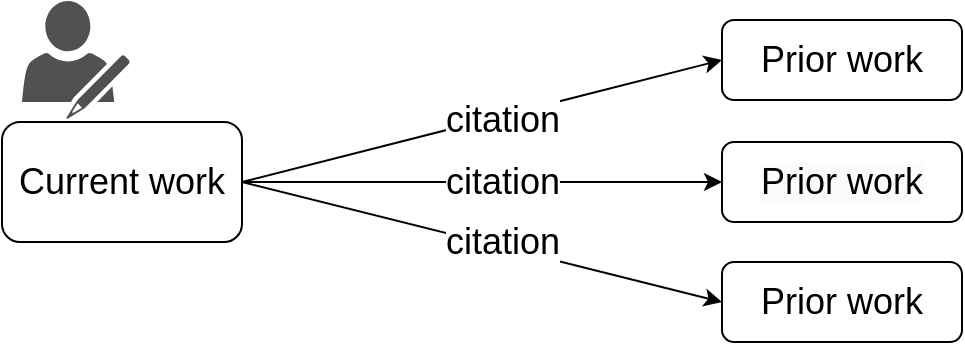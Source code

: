 <mxfile version="24.7.6" pages="4">
  <diagram name="citation" id="4z_1C0ZYD0ua0qC-1658">
    <mxGraphModel dx="1211" dy="622" grid="1" gridSize="10" guides="1" tooltips="1" connect="1" arrows="1" fold="1" page="1" pageScale="1" pageWidth="1169" pageHeight="827" math="0" shadow="0">
      <root>
        <mxCell id="0" />
        <mxCell id="1" parent="0" />
        <mxCell id="R0zG3lId0V-XjDuTrcbh-8" value="Current work" style="rounded=1;whiteSpace=wrap;html=1;fontSize=18;" parent="1" vertex="1">
          <mxGeometry x="60" y="120" width="120" height="60" as="geometry" />
        </mxCell>
        <mxCell id="R0zG3lId0V-XjDuTrcbh-9" value="Prior work" style="rounded=1;whiteSpace=wrap;html=1;fontSize=18;" parent="1" vertex="1">
          <mxGeometry x="420" y="190" width="120" height="40" as="geometry" />
        </mxCell>
        <mxCell id="R0zG3lId0V-XjDuTrcbh-10" value="&lt;span style=&quot;color: rgb(0, 0, 0); font-family: Helvetica; font-size: 18px; font-style: normal; font-variant-ligatures: normal; font-variant-caps: normal; font-weight: 400; letter-spacing: normal; orphans: 2; text-align: center; text-indent: 0px; text-transform: none; widows: 2; word-spacing: 0px; -webkit-text-stroke-width: 0px; white-space: normal; background-color: rgb(251, 251, 251); text-decoration-thickness: initial; text-decoration-style: initial; text-decoration-color: initial; float: none; display: inline !important;&quot;&gt;Prior work&lt;/span&gt;" style="rounded=1;whiteSpace=wrap;html=1;fontSize=18;" parent="1" vertex="1">
          <mxGeometry x="420" y="130" width="120" height="40" as="geometry" />
        </mxCell>
        <mxCell id="R0zG3lId0V-XjDuTrcbh-11" value="Prior work" style="rounded=1;whiteSpace=wrap;html=1;fontSize=18;" parent="1" vertex="1">
          <mxGeometry x="420" y="69" width="120" height="40" as="geometry" />
        </mxCell>
        <mxCell id="R0zG3lId0V-XjDuTrcbh-12" value="" style="endArrow=classic;html=1;rounded=0;exitX=1;exitY=0.5;exitDx=0;exitDy=0;entryX=0;entryY=0.5;entryDx=0;entryDy=0;fontSize=18;" parent="1" source="R0zG3lId0V-XjDuTrcbh-8" target="R0zG3lId0V-XjDuTrcbh-11" edge="1">
          <mxGeometry relative="1" as="geometry">
            <mxPoint x="510" y="250" as="sourcePoint" />
            <mxPoint x="610" y="250" as="targetPoint" />
          </mxGeometry>
        </mxCell>
        <mxCell id="R0zG3lId0V-XjDuTrcbh-13" value="citation" style="edgeLabel;resizable=0;html=1;;align=center;verticalAlign=middle;fontSize=18;rotation=0;" parent="R0zG3lId0V-XjDuTrcbh-12" connectable="0" vertex="1">
          <mxGeometry relative="1" as="geometry">
            <mxPoint x="10" y="-1" as="offset" />
          </mxGeometry>
        </mxCell>
        <mxCell id="R0zG3lId0V-XjDuTrcbh-15" value="" style="endArrow=classic;html=1;rounded=0;exitX=1;exitY=0.5;exitDx=0;exitDy=0;fontSize=18;" parent="1" source="R0zG3lId0V-XjDuTrcbh-8" target="R0zG3lId0V-XjDuTrcbh-10" edge="1">
          <mxGeometry relative="1" as="geometry">
            <mxPoint x="710" y="290" as="sourcePoint" />
            <mxPoint x="1065" y="280" as="targetPoint" />
          </mxGeometry>
        </mxCell>
        <mxCell id="R0zG3lId0V-XjDuTrcbh-16" value="citation" style="edgeLabel;resizable=0;html=1;;align=center;verticalAlign=middle;fontSize=18;" parent="R0zG3lId0V-XjDuTrcbh-15" connectable="0" vertex="1">
          <mxGeometry relative="1" as="geometry">
            <mxPoint x="10" as="offset" />
          </mxGeometry>
        </mxCell>
        <mxCell id="R0zG3lId0V-XjDuTrcbh-18" value="" style="endArrow=classic;html=1;rounded=0;exitX=1;exitY=0.5;exitDx=0;exitDy=0;entryX=0;entryY=0.5;entryDx=0;entryDy=0;fontSize=18;" parent="1" source="R0zG3lId0V-XjDuTrcbh-8" target="R0zG3lId0V-XjDuTrcbh-9" edge="1">
          <mxGeometry relative="1" as="geometry">
            <mxPoint x="200" y="170" as="sourcePoint" />
            <mxPoint x="450" y="190" as="targetPoint" />
          </mxGeometry>
        </mxCell>
        <mxCell id="R0zG3lId0V-XjDuTrcbh-19" value="citation" style="edgeLabel;resizable=0;html=1;;align=center;verticalAlign=middle;fontSize=18;rotation=0;" parent="R0zG3lId0V-XjDuTrcbh-18" connectable="0" vertex="1">
          <mxGeometry relative="1" as="geometry">
            <mxPoint x="10" as="offset" />
          </mxGeometry>
        </mxCell>
        <mxCell id="R0zG3lId0V-XjDuTrcbh-22" value="" style="sketch=0;pointerEvents=1;shadow=0;dashed=0;html=1;strokeColor=none;fillColor=#505050;labelPosition=center;verticalLabelPosition=bottom;verticalAlign=top;outlineConnect=0;align=center;shape=mxgraph.office.users.writer;" parent="1" vertex="1">
          <mxGeometry x="70" y="59.5" width="54" height="59" as="geometry" />
        </mxCell>
      </root>
    </mxGraphModel>
  </diagram>
  <diagram id="TtdVv1HJHLfcyKR2yg6h" name="citation-2">
    <mxGraphModel dx="1211" dy="1449" grid="1" gridSize="10" guides="1" tooltips="1" connect="1" arrows="1" fold="1" page="1" pageScale="1" pageWidth="1169" pageHeight="827" math="0" shadow="0">
      <root>
        <mxCell id="0" />
        <mxCell id="1" parent="0" />
        <mxCell id="oC4DnXtgayPT7bZELjzE-1" value="Current work" style="rounded=1;whiteSpace=wrap;html=1;fontSize=18;" vertex="1" parent="1">
          <mxGeometry x="60" y="120" width="120" height="60" as="geometry" />
        </mxCell>
        <mxCell id="oC4DnXtgayPT7bZELjzE-2" value="&lt;font color=&quot;#004c99&quot;&gt;Prior work&lt;/font&gt;" style="rounded=1;whiteSpace=wrap;html=1;fontSize=18;" vertex="1" parent="1">
          <mxGeometry x="420" y="190" width="120" height="40" as="geometry" />
        </mxCell>
        <mxCell id="oC4DnXtgayPT7bZELjzE-3" value="&lt;span style=&quot;color: rgb(0, 0, 0); font-family: Helvetica; font-size: 18px; font-style: normal; font-variant-ligatures: normal; font-variant-caps: normal; font-weight: 400; letter-spacing: normal; orphans: 2; text-align: center; text-indent: 0px; text-transform: none; widows: 2; word-spacing: 0px; -webkit-text-stroke-width: 0px; white-space: normal; background-color: rgb(251, 251, 251); text-decoration-thickness: initial; text-decoration-style: initial; text-decoration-color: initial; float: none; display: inline !important;&quot;&gt;Prior work&lt;/span&gt;" style="rounded=1;whiteSpace=wrap;html=1;fontSize=18;" vertex="1" parent="1">
          <mxGeometry x="420" y="130" width="120" height="40" as="geometry" />
        </mxCell>
        <mxCell id="oC4DnXtgayPT7bZELjzE-4" value="&lt;font color=&quot;#990000&quot;&gt;Prior work&amp;nbsp;&lt;/font&gt;" style="rounded=1;whiteSpace=wrap;html=1;fontSize=18;" vertex="1" parent="1">
          <mxGeometry x="420" y="69" width="120" height="40" as="geometry" />
        </mxCell>
        <mxCell id="oC4DnXtgayPT7bZELjzE-5" value="" style="endArrow=classic;html=1;rounded=0;exitX=1;exitY=0.5;exitDx=0;exitDy=0;entryX=0;entryY=0.5;entryDx=0;entryDy=0;fontSize=18;strokeColor=#000000;" edge="1" parent="1" source="oC4DnXtgayPT7bZELjzE-1" target="oC4DnXtgayPT7bZELjzE-4">
          <mxGeometry relative="1" as="geometry">
            <mxPoint x="510" y="250" as="sourcePoint" />
            <mxPoint x="610" y="250" as="targetPoint" />
          </mxGeometry>
        </mxCell>
        <mxCell id="oC4DnXtgayPT7bZELjzE-6" value="citation" style="edgeLabel;resizable=0;html=1;;align=center;verticalAlign=middle;fontSize=18;rotation=0;" connectable="0" vertex="1" parent="oC4DnXtgayPT7bZELjzE-5">
          <mxGeometry relative="1" as="geometry">
            <mxPoint x="10" y="-1" as="offset" />
          </mxGeometry>
        </mxCell>
        <mxCell id="oC4DnXtgayPT7bZELjzE-7" value="" style="endArrow=classic;html=1;rounded=0;exitX=1;exitY=0.5;exitDx=0;exitDy=0;fontSize=18;" edge="1" parent="1" source="oC4DnXtgayPT7bZELjzE-1" target="oC4DnXtgayPT7bZELjzE-3">
          <mxGeometry relative="1" as="geometry">
            <mxPoint x="710" y="290" as="sourcePoint" />
            <mxPoint x="1065" y="280" as="targetPoint" />
          </mxGeometry>
        </mxCell>
        <mxCell id="oC4DnXtgayPT7bZELjzE-8" value="citation" style="edgeLabel;resizable=0;html=1;;align=center;verticalAlign=middle;fontSize=18;" connectable="0" vertex="1" parent="oC4DnXtgayPT7bZELjzE-7">
          <mxGeometry relative="1" as="geometry">
            <mxPoint x="10" as="offset" />
          </mxGeometry>
        </mxCell>
        <mxCell id="oC4DnXtgayPT7bZELjzE-9" value="" style="endArrow=classic;html=1;rounded=0;exitX=1;exitY=0.5;exitDx=0;exitDy=0;entryX=0;entryY=0.5;entryDx=0;entryDy=0;fontSize=18;" edge="1" parent="1" source="oC4DnXtgayPT7bZELjzE-1" target="oC4DnXtgayPT7bZELjzE-2">
          <mxGeometry relative="1" as="geometry">
            <mxPoint x="200" y="170" as="sourcePoint" />
            <mxPoint x="450" y="190" as="targetPoint" />
          </mxGeometry>
        </mxCell>
        <mxCell id="oC4DnXtgayPT7bZELjzE-10" value="citation" style="edgeLabel;resizable=0;html=1;;align=center;verticalAlign=middle;fontSize=18;rotation=0;" connectable="0" vertex="1" parent="oC4DnXtgayPT7bZELjzE-9">
          <mxGeometry relative="1" as="geometry">
            <mxPoint x="10" as="offset" />
          </mxGeometry>
        </mxCell>
        <mxCell id="oC4DnXtgayPT7bZELjzE-11" value="" style="sketch=0;pointerEvents=1;shadow=0;dashed=0;html=1;strokeColor=none;fillColor=#505050;labelPosition=center;verticalLabelPosition=bottom;verticalAlign=top;outlineConnect=0;align=center;shape=mxgraph.office.users.writer;" vertex="1" parent="1">
          <mxGeometry x="70" y="59.5" width="54" height="59" as="geometry" />
        </mxCell>
        <mxCell id="oC4DnXtgayPT7bZELjzE-12" value="Oh, &lt;font color=&quot;#990000&quot;&gt;their result&lt;/font&gt; is aligned with mine." style="whiteSpace=wrap;html=1;shape=mxgraph.basic.cloud_callout;rotation=-15;strokeColor=#000000;" vertex="1" parent="1">
          <mxGeometry x="249.93" y="-11.56" width="150" height="99" as="geometry" />
        </mxCell>
        <mxCell id="oC4DnXtgayPT7bZELjzE-17" value="" style="whiteSpace=wrap;html=1;shape=mxgraph.basic.cloud_callout;rotation=-170;flipH=1;" vertex="1" parent="1">
          <mxGeometry x="214.93" y="190" width="150" height="99" as="geometry" />
        </mxCell>
        <mxCell id="oC4DnXtgayPT7bZELjzE-19" value="I used &lt;font color=&quot;#004c99&quot;&gt;their model&lt;/font&gt;&amp;nbsp;&lt;div style=&quot;text-wrap: nowrap;&quot;&gt;&lt;span style=&quot;text-wrap: wrap;&quot;&gt;in my study.&lt;/span&gt;&lt;/div&gt;" style="text;html=1;align=center;verticalAlign=middle;whiteSpace=wrap;rounded=0;rotation=15;" vertex="1" parent="1">
          <mxGeometry x="197.43" y="220" width="185" height="60" as="geometry" />
        </mxCell>
      </root>
    </mxGraphModel>
  </diagram>
  <diagram id="1en5_sJ0fhrxuzCgWYMv" name="diversity">
    <mxGraphModel dx="1210" dy="624" grid="1" gridSize="10" guides="1" tooltips="1" connect="1" arrows="1" fold="1" page="1" pageScale="1" pageWidth="1169" pageHeight="827" math="0" shadow="0">
      <root>
        <mxCell id="0" />
        <mxCell id="1" parent="0" />
        <mxCell id="xrYIoZwGSTPGBEzijvGp-1" value="&lt;b&gt;&lt;font style=&quot;font-size: 15px;&quot;&gt;34 findings&lt;/font&gt;&lt;/b&gt;" style="rounded=1;whiteSpace=wrap;html=1;" vertex="1" parent="1">
          <mxGeometry x="20" y="240" width="170" height="70" as="geometry" />
        </mxCell>
        <mxCell id="xrYIoZwGSTPGBEzijvGp-2" value="&lt;font style=&quot;font-size: 15px;&quot;&gt;Paul et al. (1963).&amp;nbsp;&lt;/font&gt;&lt;div style=&quot;font-size: 15px;&quot;&gt;&lt;font style=&quot;font-size: 15px;&quot;&gt;A longitudinal study of coronary heart disease. &lt;i style=&quot;&quot;&gt;Circulation, 28&lt;/i&gt;, 20–31.&lt;/font&gt;&lt;/div&gt;" style="text;html=1;align=left;verticalAlign=middle;whiteSpace=wrap;rounded=0;" vertex="1" parent="1">
          <mxGeometry x="20" y="150" width="170" height="100" as="geometry" />
        </mxCell>
        <mxCell id="xrYIoZwGSTPGBEzijvGp-5" value="&lt;b&gt;&lt;font style=&quot;font-size: 15px;&quot;&gt;18 of the 34 findings&lt;/font&gt;&lt;/b&gt;" style="rounded=1;whiteSpace=wrap;html=1;" vertex="1" parent="1">
          <mxGeometry x="210" y="240" width="120" height="70" as="geometry" />
        </mxCell>
        <mxCell id="xrYIoZwGSTPGBEzijvGp-7" value="&lt;font style=&quot;font-size: 15px;&quot;&gt;Citing Paper 1&lt;/font&gt;" style="rounded=1;whiteSpace=wrap;html=1;" vertex="1" parent="1">
          <mxGeometry x="470" y="60" width="130" height="90" as="geometry" />
        </mxCell>
        <mxCell id="xrYIoZwGSTPGBEzijvGp-8" value="&lt;font style=&quot;font-size: 15px;&quot;&gt;Citing Paper 2&lt;/font&gt;" style="rounded=1;whiteSpace=wrap;html=1;" vertex="1" parent="1">
          <mxGeometry x="470" y="180" width="130" height="90" as="geometry" />
        </mxCell>
        <mxCell id="xrYIoZwGSTPGBEzijvGp-9" value="&lt;font style=&quot;font-size: 15px;&quot;&gt;&lt;i&gt;85 Citing Papers&lt;/i&gt;&lt;/font&gt;" style="rounded=1;whiteSpace=wrap;html=1;" vertex="1" parent="1">
          <mxGeometry x="470" y="340" width="130" height="100" as="geometry" />
        </mxCell>
        <mxCell id="xrYIoZwGSTPGBEzijvGp-10" value="&lt;font style=&quot;font-size: 15px;&quot;&gt;Citing Paper 343&lt;/font&gt;" style="rounded=1;whiteSpace=wrap;html=1;" vertex="1" parent="1">
          <mxGeometry x="470" y="510" width="130" height="40" as="geometry" />
        </mxCell>
        <mxCell id="xrYIoZwGSTPGBEzijvGp-11" value="&lt;b&gt;&lt;font style=&quot;font-size: 15px;&quot;&gt;343 Citing Papers&lt;/font&gt;&lt;/b&gt;" style="text;html=1;align=center;verticalAlign=middle;resizable=0;points=[];autosize=1;strokeColor=none;fillColor=none;" vertex="1" parent="1">
          <mxGeometry x="460" y="30" width="150" height="30" as="geometry" />
        </mxCell>
        <mxCell id="xrYIoZwGSTPGBEzijvGp-12" value="&lt;font style=&quot;font-size: 17px;&quot;&gt;&lt;b&gt;.&lt;/b&gt;&lt;/font&gt;&lt;div style=&quot;font-size: 17px;&quot;&gt;&lt;font style=&quot;font-size: 17px;&quot;&gt;&lt;b&gt;.&lt;/b&gt;&lt;/font&gt;&lt;/div&gt;&lt;div style=&quot;font-size: 17px;&quot;&gt;&lt;font style=&quot;font-size: 17px;&quot;&gt;&lt;b&gt;.&lt;/b&gt;&lt;/font&gt;&lt;/div&gt;" style="text;html=1;align=center;verticalAlign=middle;resizable=0;points=[];autosize=1;strokeColor=none;fillColor=none;" vertex="1" parent="1">
          <mxGeometry x="520" y="440" width="30" height="70" as="geometry" />
        </mxCell>
        <mxCell id="xrYIoZwGSTPGBEzijvGp-13" value="&lt;font style=&quot;font-size: 17px;&quot;&gt;&lt;b&gt;.&lt;/b&gt;&lt;/font&gt;&lt;div style=&quot;font-size: 17px;&quot;&gt;&lt;font style=&quot;font-size: 17px;&quot;&gt;&lt;b&gt;.&lt;/b&gt;&lt;/font&gt;&lt;/div&gt;&lt;div style=&quot;font-size: 17px;&quot;&gt;&lt;font style=&quot;font-size: 17px;&quot;&gt;&lt;b&gt;.&lt;/b&gt;&lt;/font&gt;&lt;/div&gt;" style="text;html=1;align=center;verticalAlign=middle;resizable=0;points=[];autosize=1;strokeColor=none;fillColor=none;" vertex="1" parent="1">
          <mxGeometry x="520" y="270" width="30" height="70" as="geometry" />
        </mxCell>
        <mxCell id="xrYIoZwGSTPGBEzijvGp-18" value="" style="endArrow=none;html=1;rounded=0;exitX=1;exitY=0.5;exitDx=0;exitDy=0;entryX=0;entryY=0.5;entryDx=0;entryDy=0;" edge="1" parent="1" source="xrYIoZwGSTPGBEzijvGp-1" target="xrYIoZwGSTPGBEzijvGp-5">
          <mxGeometry width="50" height="50" relative="1" as="geometry">
            <mxPoint x="550" y="460" as="sourcePoint" />
            <mxPoint x="600" y="410" as="targetPoint" />
          </mxGeometry>
        </mxCell>
        <mxCell id="xrYIoZwGSTPGBEzijvGp-23" value="" style="endArrow=classic;html=1;rounded=0;entryX=0;entryY=0.5;entryDx=0;entryDy=0;exitX=1;exitY=0.5;exitDx=0;exitDy=0;fontColor=#004C99;strokeColor=#004C99;" edge="1" parent="1" source="xrYIoZwGSTPGBEzijvGp-5" target="xrYIoZwGSTPGBEzijvGp-7">
          <mxGeometry relative="1" as="geometry">
            <mxPoint x="360" y="144.5" as="sourcePoint" />
            <mxPoint x="430" y="145" as="targetPoint" />
          </mxGeometry>
        </mxCell>
        <mxCell id="xrYIoZwGSTPGBEzijvGp-24" value="Finding 1" style="edgeLabel;resizable=0;html=1;;align=center;verticalAlign=middle;fontSize=14;fontColor=#004C99;" connectable="0" vertex="1" parent="xrYIoZwGSTPGBEzijvGp-23">
          <mxGeometry relative="1" as="geometry" />
        </mxCell>
        <mxCell id="xrYIoZwGSTPGBEzijvGp-25" value="" style="endArrow=classic;html=1;rounded=0;entryX=0;entryY=0.75;entryDx=0;entryDy=0;exitX=1;exitY=0.5;exitDx=0;exitDy=0;fontColor=#990000;strokeColor=#990000;" edge="1" parent="1" source="xrYIoZwGSTPGBEzijvGp-5" target="xrYIoZwGSTPGBEzijvGp-8">
          <mxGeometry relative="1" as="geometry">
            <mxPoint x="370" y="154.5" as="sourcePoint" />
            <mxPoint x="480" y="155" as="targetPoint" />
          </mxGeometry>
        </mxCell>
        <mxCell id="xrYIoZwGSTPGBEzijvGp-26" value="Finding 2" style="edgeLabel;resizable=0;html=1;;align=center;verticalAlign=middle;fontSize=14;fontColor=#990000;" connectable="0" vertex="1" parent="xrYIoZwGSTPGBEzijvGp-25">
          <mxGeometry relative="1" as="geometry" />
        </mxCell>
        <mxCell id="xrYIoZwGSTPGBEzijvGp-27" value="" style="endArrow=classic;html=1;rounded=0;entryX=0;entryY=0.5;entryDx=0;entryDy=0;exitX=1;exitY=0.5;exitDx=0;exitDy=0;strokeColor=#CC0000;" edge="1" parent="1" source="xrYIoZwGSTPGBEzijvGp-5" target="xrYIoZwGSTPGBEzijvGp-9">
          <mxGeometry relative="1" as="geometry">
            <mxPoint x="370" y="155" as="sourcePoint" />
            <mxPoint x="480" y="225" as="targetPoint" />
          </mxGeometry>
        </mxCell>
        <mxCell id="xrYIoZwGSTPGBEzijvGp-28" value="&lt;font color=&quot;#cc0000&quot;&gt;Finding 3&lt;/font&gt;" style="edgeLabel;resizable=0;html=1;;align=center;verticalAlign=middle;fontSize=14;fontColor=#663300;" connectable="0" vertex="1" parent="xrYIoZwGSTPGBEzijvGp-27">
          <mxGeometry relative="1" as="geometry" />
        </mxCell>
        <mxCell id="xrYIoZwGSTPGBEzijvGp-29" value="" style="endArrow=classic;html=1;rounded=0;entryX=0;entryY=0.5;entryDx=0;entryDy=0;exitX=1;exitY=0.5;exitDx=0;exitDy=0;" edge="1" parent="1" source="xrYIoZwGSTPGBEzijvGp-5" target="xrYIoZwGSTPGBEzijvGp-10">
          <mxGeometry relative="1" as="geometry">
            <mxPoint x="370" y="155" as="sourcePoint" />
            <mxPoint x="480" y="370" as="targetPoint" />
          </mxGeometry>
        </mxCell>
        <mxCell id="xrYIoZwGSTPGBEzijvGp-30" value="Finding 18" style="edgeLabel;resizable=0;html=1;;align=center;verticalAlign=middle;fontSize=14;" connectable="0" vertex="1" parent="xrYIoZwGSTPGBEzijvGp-29">
          <mxGeometry relative="1" as="geometry" />
        </mxCell>
        <mxCell id="xrYIoZwGSTPGBEzijvGp-31" value="" style="endArrow=classic;html=1;rounded=0;entryX=0;entryY=0.25;entryDx=0;entryDy=0;exitX=1;exitY=0.5;exitDx=0;exitDy=0;fontColor=#004C99;strokeColor=#004C99;" edge="1" parent="1" source="xrYIoZwGSTPGBEzijvGp-5" target="xrYIoZwGSTPGBEzijvGp-8">
          <mxGeometry relative="1" as="geometry">
            <mxPoint x="330" y="270" as="sourcePoint" />
            <mxPoint x="480" y="135" as="targetPoint" />
          </mxGeometry>
        </mxCell>
        <mxCell id="xrYIoZwGSTPGBEzijvGp-32" value="Finding 1" style="edgeLabel;resizable=0;html=1;;align=center;verticalAlign=middle;fontSize=14;fontColor=#004C99;" connectable="0" vertex="1" parent="xrYIoZwGSTPGBEzijvGp-31">
          <mxGeometry relative="1" as="geometry" />
        </mxCell>
      </root>
    </mxGraphModel>
  </diagram>
  <diagram name="Copy of diversity" id="Hi87f3yBLJPzWrfxxgnJ">
    <mxGraphModel dx="1210" dy="624" grid="1" gridSize="10" guides="1" tooltips="1" connect="1" arrows="1" fold="1" page="1" pageScale="1" pageWidth="1169" pageHeight="827" math="0" shadow="0">
      <root>
        <mxCell id="4VsHvRfKWa6_Y9T8nmUp-0" />
        <mxCell id="4VsHvRfKWa6_Y9T8nmUp-1" parent="4VsHvRfKWa6_Y9T8nmUp-0" />
        <mxCell id="4VsHvRfKWa6_Y9T8nmUp-2" value="&lt;b&gt;&lt;font style=&quot;font-size: 15px;&quot;&gt;34 findings&lt;/font&gt;&lt;/b&gt;" style="rounded=1;whiteSpace=wrap;html=1;" vertex="1" parent="4VsHvRfKWa6_Y9T8nmUp-1">
          <mxGeometry x="20" y="240" width="170" height="70" as="geometry" />
        </mxCell>
        <mxCell id="4VsHvRfKWa6_Y9T8nmUp-3" value="&lt;font style=&quot;font-size: 15px;&quot;&gt;Paul et al. (1963).&amp;nbsp;&lt;/font&gt;&lt;div style=&quot;font-size: 15px;&quot;&gt;&lt;font style=&quot;font-size: 15px;&quot;&gt;A longitudinal study of coronary heart disease. &lt;i style=&quot;&quot;&gt;Circulation, 28&lt;/i&gt;, 20–31.&lt;/font&gt;&lt;/div&gt;" style="text;html=1;align=left;verticalAlign=middle;whiteSpace=wrap;rounded=0;" vertex="1" parent="4VsHvRfKWa6_Y9T8nmUp-1">
          <mxGeometry x="20" y="150" width="170" height="100" as="geometry" />
        </mxCell>
        <mxCell id="4VsHvRfKWa6_Y9T8nmUp-4" value="&lt;b&gt;&lt;font style=&quot;font-size: 15px;&quot;&gt;18 of the 34 findings&lt;/font&gt;&lt;/b&gt;" style="rounded=1;whiteSpace=wrap;html=1;" vertex="1" parent="4VsHvRfKWa6_Y9T8nmUp-1">
          <mxGeometry x="210" y="240" width="120" height="70" as="geometry" />
        </mxCell>
        <mxCell id="4VsHvRfKWa6_Y9T8nmUp-6" value="&lt;font style=&quot;font-size: 15px;&quot;&gt;Citing Paper 1&lt;/font&gt;" style="rounded=1;whiteSpace=wrap;html=1;" vertex="1" parent="4VsHvRfKWa6_Y9T8nmUp-1">
          <mxGeometry x="470" y="180" width="130" height="90" as="geometry" />
        </mxCell>
        <mxCell id="4VsHvRfKWa6_Y9T8nmUp-7" value="&lt;font style=&quot;font-size: 15px;&quot;&gt;&lt;i&gt;85 Citing Papers&lt;/i&gt;&lt;/font&gt;" style="rounded=1;whiteSpace=wrap;html=1;" vertex="1" parent="4VsHvRfKWa6_Y9T8nmUp-1">
          <mxGeometry x="470" y="340" width="130" height="100" as="geometry" />
        </mxCell>
        <mxCell id="4VsHvRfKWa6_Y9T8nmUp-8" value="&lt;font style=&quot;font-size: 15px;&quot;&gt;Citing Paper 343&lt;/font&gt;" style="rounded=1;whiteSpace=wrap;html=1;" vertex="1" parent="4VsHvRfKWa6_Y9T8nmUp-1">
          <mxGeometry x="470" y="510" width="130" height="40" as="geometry" />
        </mxCell>
        <mxCell id="4VsHvRfKWa6_Y9T8nmUp-9" value="&lt;b&gt;&lt;font style=&quot;font-size: 15px;&quot;&gt;343 Citing Papers&lt;/font&gt;&lt;/b&gt;" style="text;html=1;align=center;verticalAlign=middle;resizable=0;points=[];autosize=1;strokeColor=none;fillColor=none;" vertex="1" parent="4VsHvRfKWa6_Y9T8nmUp-1">
          <mxGeometry x="460" y="140" width="150" height="30" as="geometry" />
        </mxCell>
        <mxCell id="4VsHvRfKWa6_Y9T8nmUp-10" value="&lt;font style=&quot;font-size: 17px;&quot;&gt;&lt;b&gt;.&lt;/b&gt;&lt;/font&gt;&lt;div style=&quot;font-size: 17px;&quot;&gt;&lt;font style=&quot;font-size: 17px;&quot;&gt;&lt;b&gt;.&lt;/b&gt;&lt;/font&gt;&lt;/div&gt;&lt;div style=&quot;font-size: 17px;&quot;&gt;&lt;font style=&quot;font-size: 17px;&quot;&gt;&lt;b&gt;.&lt;/b&gt;&lt;/font&gt;&lt;/div&gt;" style="text;html=1;align=center;verticalAlign=middle;resizable=0;points=[];autosize=1;strokeColor=none;fillColor=none;" vertex="1" parent="4VsHvRfKWa6_Y9T8nmUp-1">
          <mxGeometry x="520" y="440" width="30" height="70" as="geometry" />
        </mxCell>
        <mxCell id="4VsHvRfKWa6_Y9T8nmUp-11" value="&lt;font style=&quot;font-size: 17px;&quot;&gt;&lt;b&gt;.&lt;/b&gt;&lt;/font&gt;&lt;div style=&quot;font-size: 17px;&quot;&gt;&lt;font style=&quot;font-size: 17px;&quot;&gt;&lt;b&gt;.&lt;/b&gt;&lt;/font&gt;&lt;/div&gt;&lt;div style=&quot;font-size: 17px;&quot;&gt;&lt;font style=&quot;font-size: 17px;&quot;&gt;&lt;b&gt;.&lt;/b&gt;&lt;/font&gt;&lt;/div&gt;" style="text;html=1;align=center;verticalAlign=middle;resizable=0;points=[];autosize=1;strokeColor=none;fillColor=none;" vertex="1" parent="4VsHvRfKWa6_Y9T8nmUp-1">
          <mxGeometry x="520" y="270" width="30" height="70" as="geometry" />
        </mxCell>
        <mxCell id="4VsHvRfKWa6_Y9T8nmUp-12" value="" style="endArrow=none;html=1;rounded=0;exitX=1;exitY=0.5;exitDx=0;exitDy=0;entryX=0;entryY=0.5;entryDx=0;entryDy=0;" edge="1" parent="4VsHvRfKWa6_Y9T8nmUp-1" source="4VsHvRfKWa6_Y9T8nmUp-2" target="4VsHvRfKWa6_Y9T8nmUp-4">
          <mxGeometry width="50" height="50" relative="1" as="geometry">
            <mxPoint x="550" y="460" as="sourcePoint" />
            <mxPoint x="600" y="410" as="targetPoint" />
          </mxGeometry>
        </mxCell>
        <mxCell id="4VsHvRfKWa6_Y9T8nmUp-15" value="" style="endArrow=classic;html=1;rounded=0;entryX=0;entryY=0.75;entryDx=0;entryDy=0;exitX=1;exitY=0.5;exitDx=0;exitDy=0;fontColor=#990000;strokeColor=#990000;" edge="1" parent="4VsHvRfKWa6_Y9T8nmUp-1" source="4VsHvRfKWa6_Y9T8nmUp-4" target="4VsHvRfKWa6_Y9T8nmUp-6">
          <mxGeometry relative="1" as="geometry">
            <mxPoint x="370" y="154.5" as="sourcePoint" />
            <mxPoint x="480" y="155" as="targetPoint" />
          </mxGeometry>
        </mxCell>
        <mxCell id="4VsHvRfKWa6_Y9T8nmUp-16" value="Finding 2" style="edgeLabel;resizable=0;html=1;;align=center;verticalAlign=middle;fontSize=14;fontColor=#990000;" connectable="0" vertex="1" parent="4VsHvRfKWa6_Y9T8nmUp-15">
          <mxGeometry relative="1" as="geometry" />
        </mxCell>
        <mxCell id="4VsHvRfKWa6_Y9T8nmUp-17" value="" style="endArrow=classic;html=1;rounded=0;entryX=0;entryY=0.5;entryDx=0;entryDy=0;exitX=1;exitY=0.5;exitDx=0;exitDy=0;strokeColor=#CC0000;" edge="1" parent="4VsHvRfKWa6_Y9T8nmUp-1" source="4VsHvRfKWa6_Y9T8nmUp-4" target="4VsHvRfKWa6_Y9T8nmUp-7">
          <mxGeometry relative="1" as="geometry">
            <mxPoint x="370" y="155" as="sourcePoint" />
            <mxPoint x="480" y="225" as="targetPoint" />
          </mxGeometry>
        </mxCell>
        <mxCell id="4VsHvRfKWa6_Y9T8nmUp-18" value="&lt;font color=&quot;#cc0000&quot;&gt;Finding 3&lt;/font&gt;" style="edgeLabel;resizable=0;html=1;;align=center;verticalAlign=middle;fontSize=14;fontColor=#663300;" connectable="0" vertex="1" parent="4VsHvRfKWa6_Y9T8nmUp-17">
          <mxGeometry relative="1" as="geometry" />
        </mxCell>
        <mxCell id="4VsHvRfKWa6_Y9T8nmUp-19" value="" style="endArrow=classic;html=1;rounded=0;entryX=0;entryY=0.5;entryDx=0;entryDy=0;exitX=1;exitY=0.5;exitDx=0;exitDy=0;" edge="1" parent="4VsHvRfKWa6_Y9T8nmUp-1" source="4VsHvRfKWa6_Y9T8nmUp-4" target="4VsHvRfKWa6_Y9T8nmUp-8">
          <mxGeometry relative="1" as="geometry">
            <mxPoint x="370" y="155" as="sourcePoint" />
            <mxPoint x="480" y="370" as="targetPoint" />
          </mxGeometry>
        </mxCell>
        <mxCell id="4VsHvRfKWa6_Y9T8nmUp-20" value="Finding 18" style="edgeLabel;resizable=0;html=1;;align=center;verticalAlign=middle;fontSize=14;" connectable="0" vertex="1" parent="4VsHvRfKWa6_Y9T8nmUp-19">
          <mxGeometry relative="1" as="geometry" />
        </mxCell>
        <mxCell id="4VsHvRfKWa6_Y9T8nmUp-21" value="" style="endArrow=classic;html=1;rounded=0;entryX=0;entryY=0.25;entryDx=0;entryDy=0;exitX=1;exitY=0.5;exitDx=0;exitDy=0;fontColor=#004C99;strokeColor=#004C99;" edge="1" parent="4VsHvRfKWa6_Y9T8nmUp-1" source="4VsHvRfKWa6_Y9T8nmUp-4" target="4VsHvRfKWa6_Y9T8nmUp-6">
          <mxGeometry relative="1" as="geometry">
            <mxPoint x="330" y="270" as="sourcePoint" />
            <mxPoint x="480" y="135" as="targetPoint" />
          </mxGeometry>
        </mxCell>
        <mxCell id="4VsHvRfKWa6_Y9T8nmUp-22" value="Finding 1" style="edgeLabel;resizable=0;html=1;;align=center;verticalAlign=middle;fontSize=14;fontColor=#004C99;" connectable="0" vertex="1" parent="4VsHvRfKWa6_Y9T8nmUp-21">
          <mxGeometry relative="1" as="geometry" />
        </mxCell>
        <mxCell id="sN6JNxdABW_mWHafrNVM-0" value="Text" style="text;html=1;align=center;verticalAlign=middle;whiteSpace=wrap;rounded=0;" vertex="1" parent="4VsHvRfKWa6_Y9T8nmUp-1">
          <mxGeometry x="550" y="290" width="60" height="30" as="geometry" />
        </mxCell>
        <mxCell id="sN6JNxdABW_mWHafrNVM-1" value="&lt;i&gt;&lt;font style=&quot;font-size: 21px;&quot;&gt;Reported in Leng (2021)&lt;/font&gt;&lt;/i&gt;" style="text;html=1;align=center;verticalAlign=middle;whiteSpace=wrap;rounded=0;" vertex="1" parent="4VsHvRfKWa6_Y9T8nmUp-1">
          <mxGeometry x="30" y="470" width="240" height="30" as="geometry" />
        </mxCell>
      </root>
    </mxGraphModel>
  </diagram>
</mxfile>
